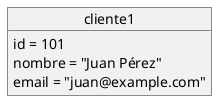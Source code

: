 @startuml
object cliente1 {
  id = 101
  nombre = "Juan Pérez"
  email = "juan@example.com"
}
@enduml

